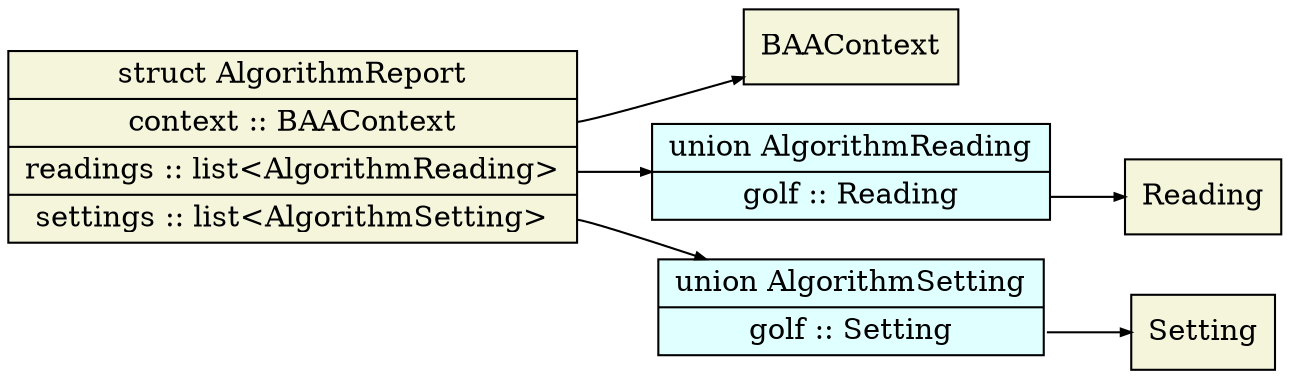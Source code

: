 digraph "algorithm" {
node [style=filled, shape=record];
edge [arrowsize=0.5];
rankdir=LR
node [fillcolor=lightcyan];
AlgorithmReading [label="union AlgorithmReading|<field_golf>golf :: Reading"];
node [fillcolor=lightcyan];
AlgorithmSetting [label="union AlgorithmSetting|<field_golf>golf :: Setting"];
node [fillcolor=beige];
AlgorithmReport [label="struct AlgorithmReport|<field_context>context :: BAAContext|<field_readings>readings :: list\<AlgorithmReading\>|<field_settings>settings :: list\<AlgorithmSetting\>"];
AlgorithmReading:field_golf -> Reading
AlgorithmSetting:field_golf -> Setting
AlgorithmReport:field_context -> BAAContext
AlgorithmReport:field_readings -> AlgorithmReading
AlgorithmReport:field_settings -> AlgorithmSetting
}

